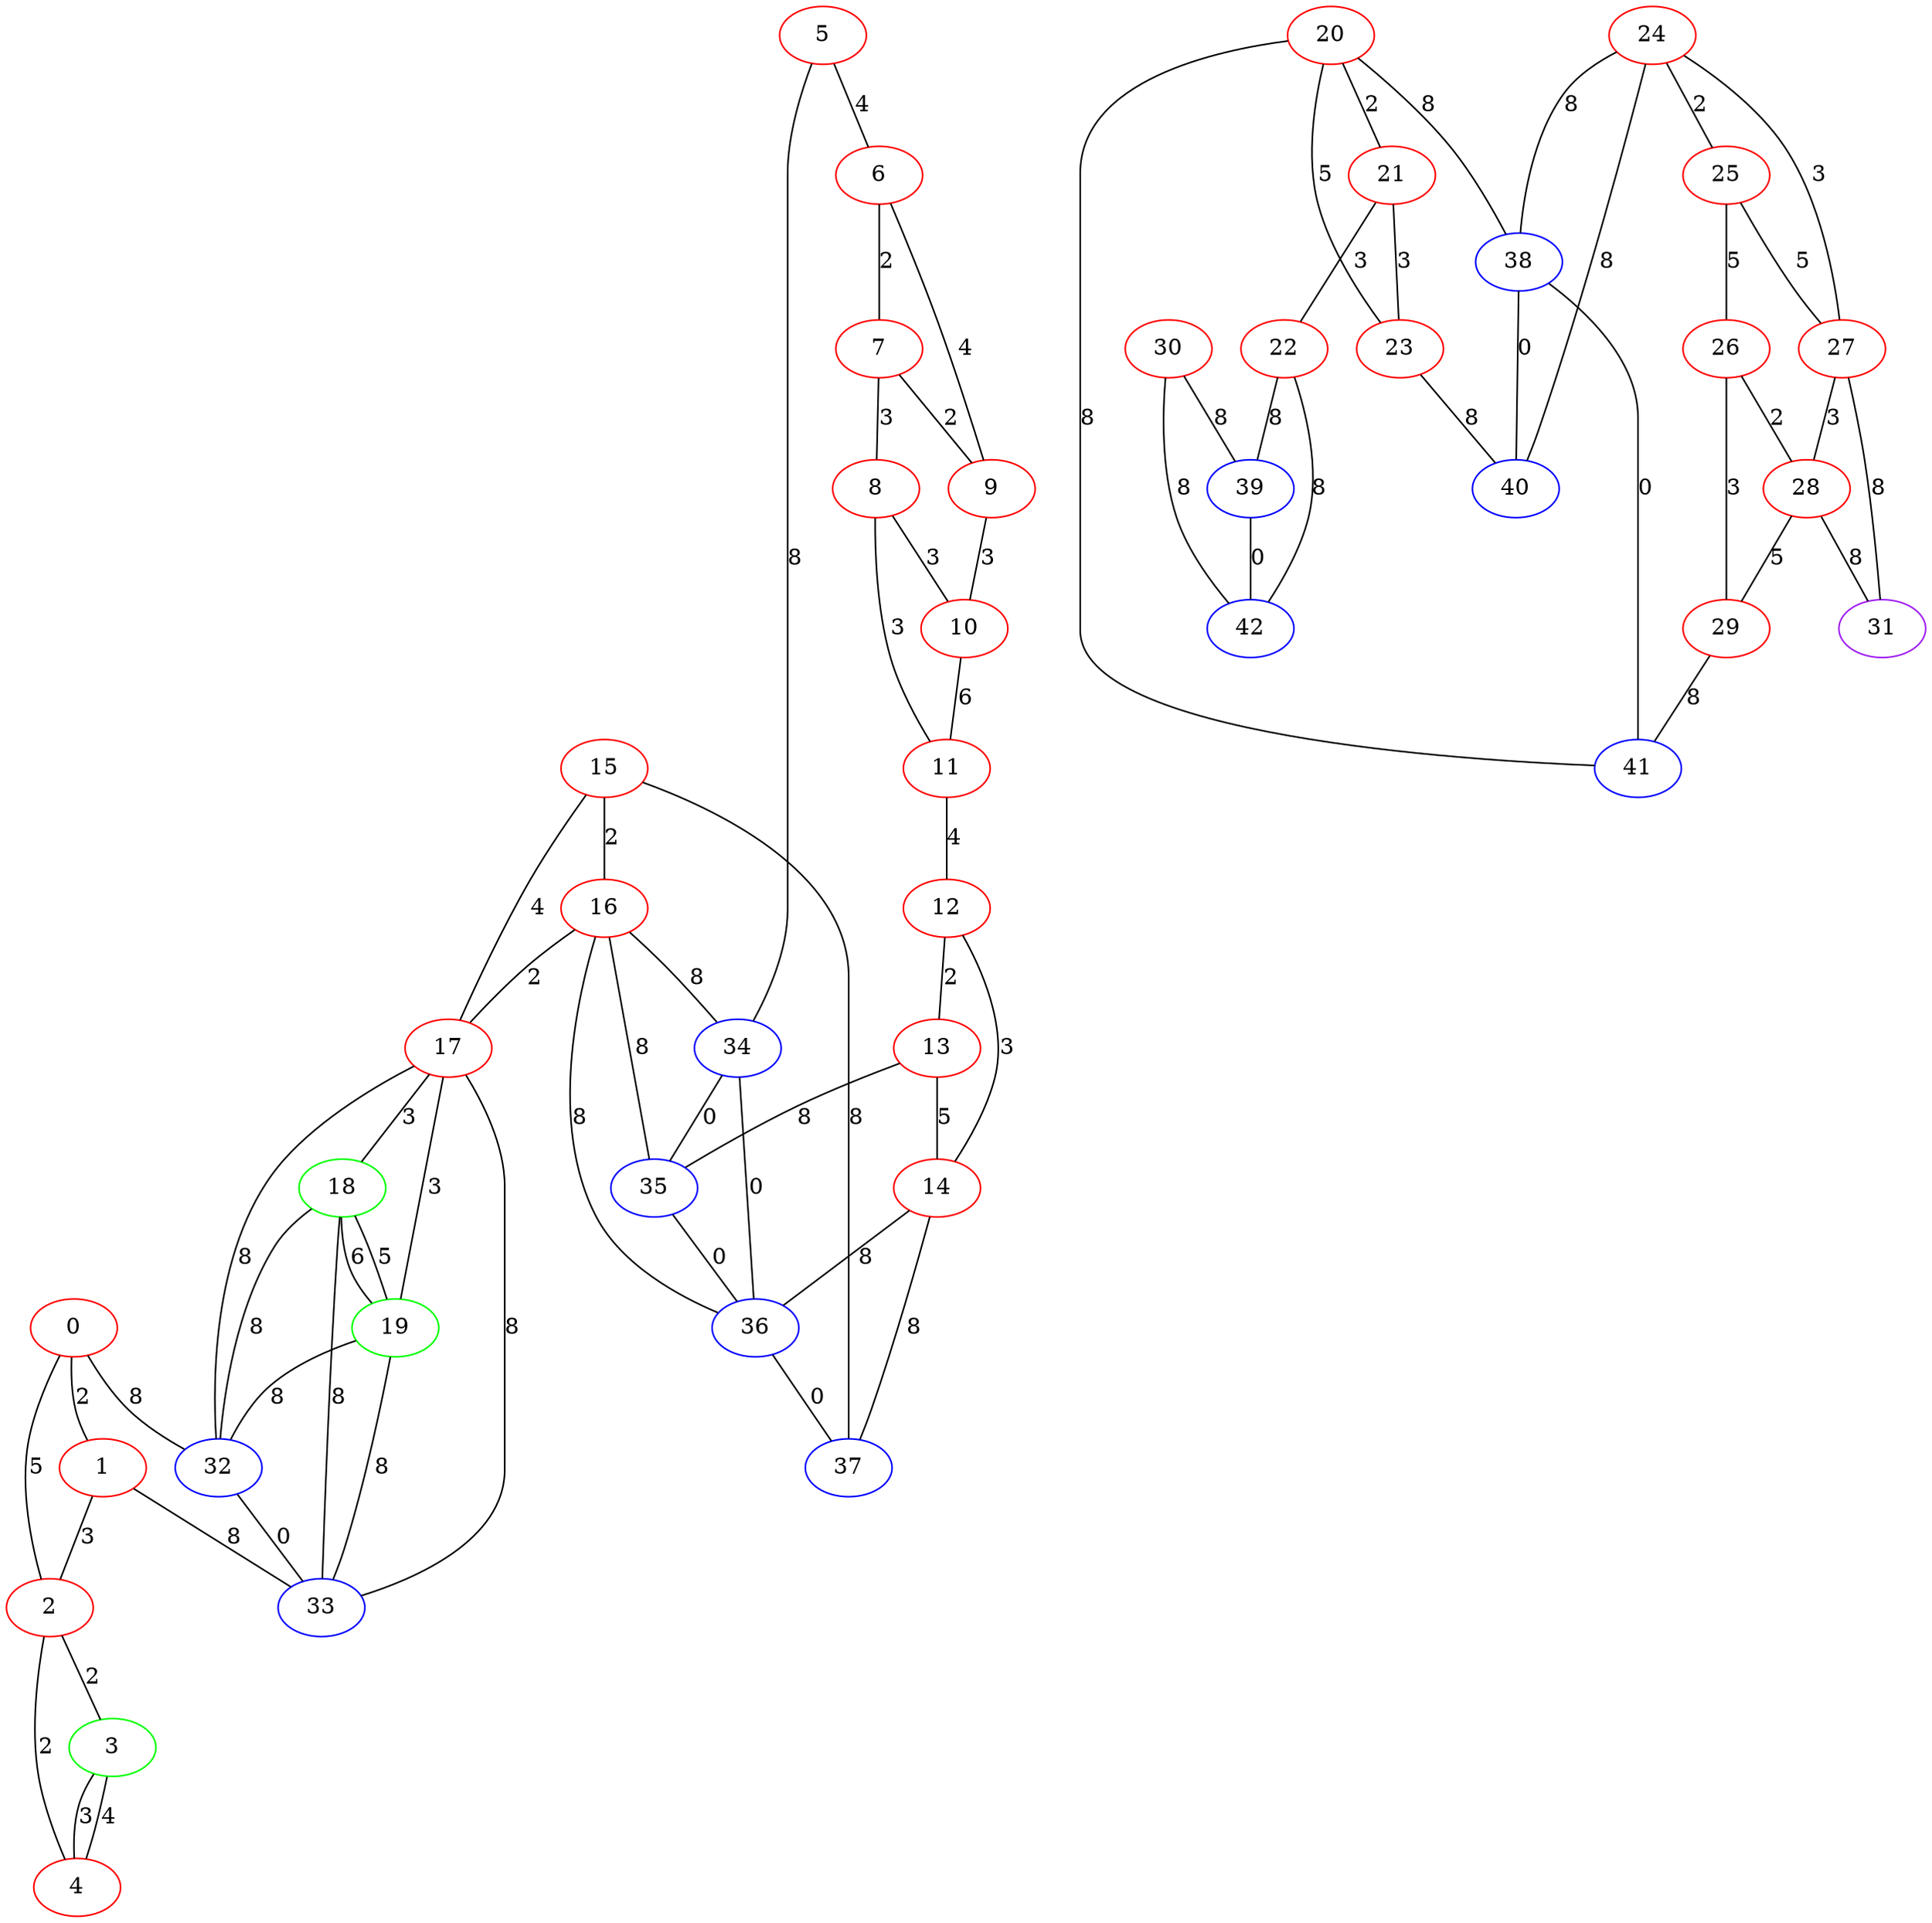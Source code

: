graph "" {
0 [color=red, weight=1];
1 [color=red, weight=1];
2 [color=red, weight=1];
3 [color=green, weight=2];
4 [color=red, weight=1];
5 [color=red, weight=1];
6 [color=red, weight=1];
7 [color=red, weight=1];
8 [color=red, weight=1];
9 [color=red, weight=1];
10 [color=red, weight=1];
11 [color=red, weight=1];
12 [color=red, weight=1];
13 [color=red, weight=1];
14 [color=red, weight=1];
15 [color=red, weight=1];
16 [color=red, weight=1];
17 [color=red, weight=1];
18 [color=green, weight=2];
19 [color=green, weight=2];
20 [color=red, weight=1];
21 [color=red, weight=1];
22 [color=red, weight=1];
23 [color=red, weight=1];
24 [color=red, weight=1];
25 [color=red, weight=1];
26 [color=red, weight=1];
27 [color=red, weight=1];
28 [color=red, weight=1];
29 [color=red, weight=1];
30 [color=red, weight=1];
31 [color=purple, weight=4];
32 [color=blue, weight=3];
33 [color=blue, weight=3];
34 [color=blue, weight=3];
35 [color=blue, weight=3];
36 [color=blue, weight=3];
37 [color=blue, weight=3];
38 [color=blue, weight=3];
39 [color=blue, weight=3];
40 [color=blue, weight=3];
41 [color=blue, weight=3];
42 [color=blue, weight=3];
0 -- 32  [key=0, label=8];
0 -- 1  [key=0, label=2];
0 -- 2  [key=0, label=5];
1 -- 33  [key=0, label=8];
1 -- 2  [key=0, label=3];
2 -- 3  [key=0, label=2];
2 -- 4  [key=0, label=2];
3 -- 4  [key=0, label=3];
3 -- 4  [key=1, label=4];
5 -- 34  [key=0, label=8];
5 -- 6  [key=0, label=4];
6 -- 9  [key=0, label=4];
6 -- 7  [key=0, label=2];
7 -- 8  [key=0, label=3];
7 -- 9  [key=0, label=2];
8 -- 10  [key=0, label=3];
8 -- 11  [key=0, label=3];
9 -- 10  [key=0, label=3];
10 -- 11  [key=0, label=6];
11 -- 12  [key=0, label=4];
12 -- 13  [key=0, label=2];
12 -- 14  [key=0, label=3];
13 -- 35  [key=0, label=8];
13 -- 14  [key=0, label=5];
14 -- 36  [key=0, label=8];
14 -- 37  [key=0, label=8];
15 -- 16  [key=0, label=2];
15 -- 17  [key=0, label=4];
15 -- 37  [key=0, label=8];
16 -- 17  [key=0, label=2];
16 -- 34  [key=0, label=8];
16 -- 35  [key=0, label=8];
16 -- 36  [key=0, label=8];
17 -- 32  [key=0, label=8];
17 -- 33  [key=0, label=8];
17 -- 18  [key=0, label=3];
17 -- 19  [key=0, label=3];
18 -- 32  [key=0, label=8];
18 -- 19  [key=0, label=5];
18 -- 19  [key=1, label=6];
18 -- 33  [key=0, label=8];
19 -- 32  [key=0, label=8];
19 -- 33  [key=0, label=8];
20 -- 41  [key=0, label=8];
20 -- 21  [key=0, label=2];
20 -- 38  [key=0, label=8];
20 -- 23  [key=0, label=5];
21 -- 22  [key=0, label=3];
21 -- 23  [key=0, label=3];
22 -- 42  [key=0, label=8];
22 -- 39  [key=0, label=8];
23 -- 40  [key=0, label=8];
24 -- 40  [key=0, label=8];
24 -- 25  [key=0, label=2];
24 -- 27  [key=0, label=3];
24 -- 38  [key=0, label=8];
25 -- 26  [key=0, label=5];
25 -- 27  [key=0, label=5];
26 -- 28  [key=0, label=2];
26 -- 29  [key=0, label=3];
27 -- 28  [key=0, label=3];
27 -- 31  [key=0, label=8];
28 -- 29  [key=0, label=5];
28 -- 31  [key=0, label=8];
29 -- 41  [key=0, label=8];
30 -- 42  [key=0, label=8];
30 -- 39  [key=0, label=8];
32 -- 33  [key=0, label=0];
34 -- 35  [key=0, label=0];
34 -- 36  [key=0, label=0];
35 -- 36  [key=0, label=0];
36 -- 37  [key=0, label=0];
38 -- 40  [key=0, label=0];
38 -- 41  [key=0, label=0];
39 -- 42  [key=0, label=0];
}
